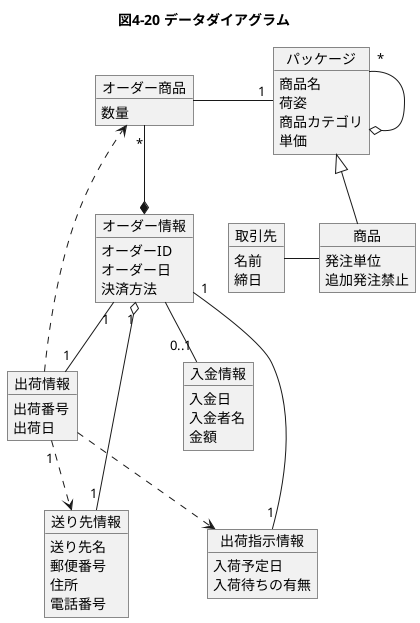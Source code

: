 @startuml
title 図4-20 データダイアグラム
object 入金情報 {
    入金日
    入金者名
    金額
}
object オーダー情報 {
    オーダーID
    オーダー日
    決済方法
}
object 出荷指示情報 {
    入荷予定日
    入荷待ちの有無
}
object 送り先情報 {
    送り先名
    郵便番号
    住所
    電話番号
}
object オーダー商品 {
    数量
}
object 取引先 {
    名前
    締日
}
object 出荷情報 {
    出荷番号
    出荷日
}
object パッケージ {
    商品名
    荷姿
    商品カテゴリ
    単価
}
object 商品 {
    発注単位
    追加発注禁止
}
オーダー情報 --"0..1" 入金情報
オーダー情報 "1"--"1" 出荷指示情報
オーダー情報 "1"--"1" 出荷情報
オーダー情報 "1" o--"1" 送り先情報
出荷情報 ..> 出荷指示情報
出荷情報 "1" ..> 送り先情報
出荷情報 ..> オーダー商品
オーダー商品 "*" --* オーダー情報
オーダー商品 -right-"1" パッケージ
パッケージ "*" --o パッケージ
パッケージ <|-- 商品
取引先 -right- 商品
@enduml